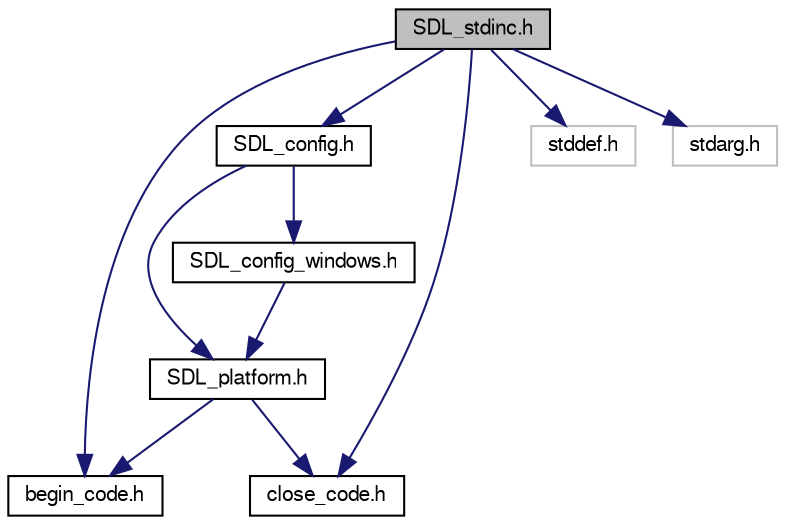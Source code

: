 digraph "SDL_stdinc.h"
{
  edge [fontname="FreeSans",fontsize="10",labelfontname="FreeSans",labelfontsize="10"];
  node [fontname="FreeSans",fontsize="10",shape=record];
  Node1 [label="SDL_stdinc.h",height=0.2,width=0.4,color="black", fillcolor="grey75", style="filled", fontcolor="black"];
  Node1 -> Node2 [color="midnightblue",fontsize="10",style="solid",fontname="FreeSans"];
  Node2 [label="SDL_config.h",height=0.2,width=0.4,color="black", fillcolor="white", style="filled",URL="$d1/d8f/_s_d_l__config_8h.html"];
  Node2 -> Node3 [color="midnightblue",fontsize="10",style="solid",fontname="FreeSans"];
  Node3 [label="SDL_platform.h",height=0.2,width=0.4,color="black", fillcolor="white", style="filled",URL="$d4/d81/_s_d_l__platform_8h.html"];
  Node3 -> Node4 [color="midnightblue",fontsize="10",style="solid",fontname="FreeSans"];
  Node4 [label="begin_code.h",height=0.2,width=0.4,color="black", fillcolor="white", style="filled",URL="$d1/d90/begin__code_8h.html"];
  Node3 -> Node5 [color="midnightblue",fontsize="10",style="solid",fontname="FreeSans"];
  Node5 [label="close_code.h",height=0.2,width=0.4,color="black", fillcolor="white", style="filled",URL="$d0/d2e/close__code_8h.html"];
  Node2 -> Node6 [color="midnightblue",fontsize="10",style="solid",fontname="FreeSans"];
  Node6 [label="SDL_config_windows.h",height=0.2,width=0.4,color="black", fillcolor="white", style="filled",URL="$d9/d91/_s_d_l__config__windows_8h.html"];
  Node6 -> Node3 [color="midnightblue",fontsize="10",style="solid",fontname="FreeSans"];
  Node1 -> Node7 [color="midnightblue",fontsize="10",style="solid",fontname="FreeSans"];
  Node7 [label="stddef.h",height=0.2,width=0.4,color="grey75", fillcolor="white", style="filled"];
  Node1 -> Node8 [color="midnightblue",fontsize="10",style="solid",fontname="FreeSans"];
  Node8 [label="stdarg.h",height=0.2,width=0.4,color="grey75", fillcolor="white", style="filled"];
  Node1 -> Node4 [color="midnightblue",fontsize="10",style="solid",fontname="FreeSans"];
  Node1 -> Node5 [color="midnightblue",fontsize="10",style="solid",fontname="FreeSans"];
}
